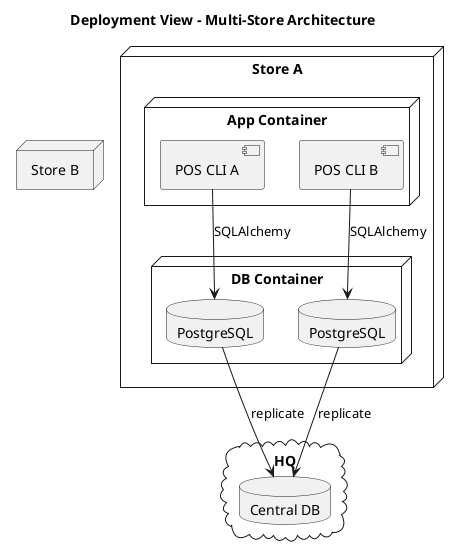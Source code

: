 @startuml deployment_view
title Deployment View - Multi-Store Architecture

node "Store A" {
    node "App Container" {
        component "POS CLI A" as POS_A
    }
    node "DB Container" {
        database "PostgreSQL" as DB_A
    }
    POS_A --> DB_A : SQLAlchemy
}

node "Store B" {
    node "App Container" {
        component "POS CLI B" as POS_B
    }
    node "DB Container" {
        database "PostgreSQL" as DB_B
    }
    POS_B --> DB_B : SQLAlchemy
}

cloud "HQ" {
    database "Central DB" as HQ_DB
}

DB_A --> HQ_DB : replicate
DB_B --> HQ_DB : replicate
@enduml
